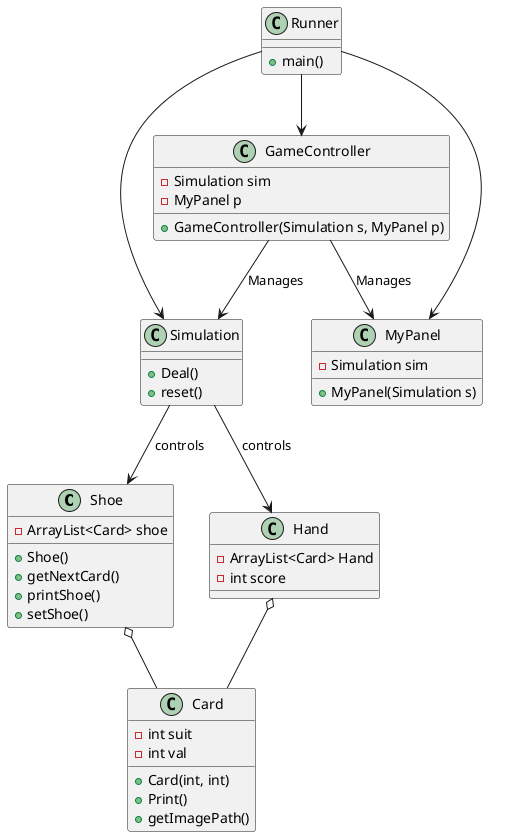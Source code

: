 @startuml
class Shoe {
    -ArrayList<Card> shoe
    +Shoe()
    +getNextCard()
    +printShoe()
    +setShoe()
}

class Card {
    +Card(int, int)
    +Print()
    +getImagePath()
    -int suit
    -int val
}

class Simulation {
    +Deal()
    +reset()

}

class MyPanel {
    +MyPanel(Simulation s)
    -Simulation sim
}

class Runner {
	+main()
}

class GameController {
    +GameController(Simulation s, MyPanel p)
    -Simulation sim
    -MyPanel p
}

class Hand {
    -ArrayList<Card> Hand
    -int score
    
}

Shoe o-- Card
Hand o-- Card
Simulation --> Shoe : controls
Simulation --> Hand : controls
Runner --> MyPanel
Runner --> Simulation
Runner --> GameController
GameController --> MyPanel : Manages
GameController --> Simulation : Manages
@enduml